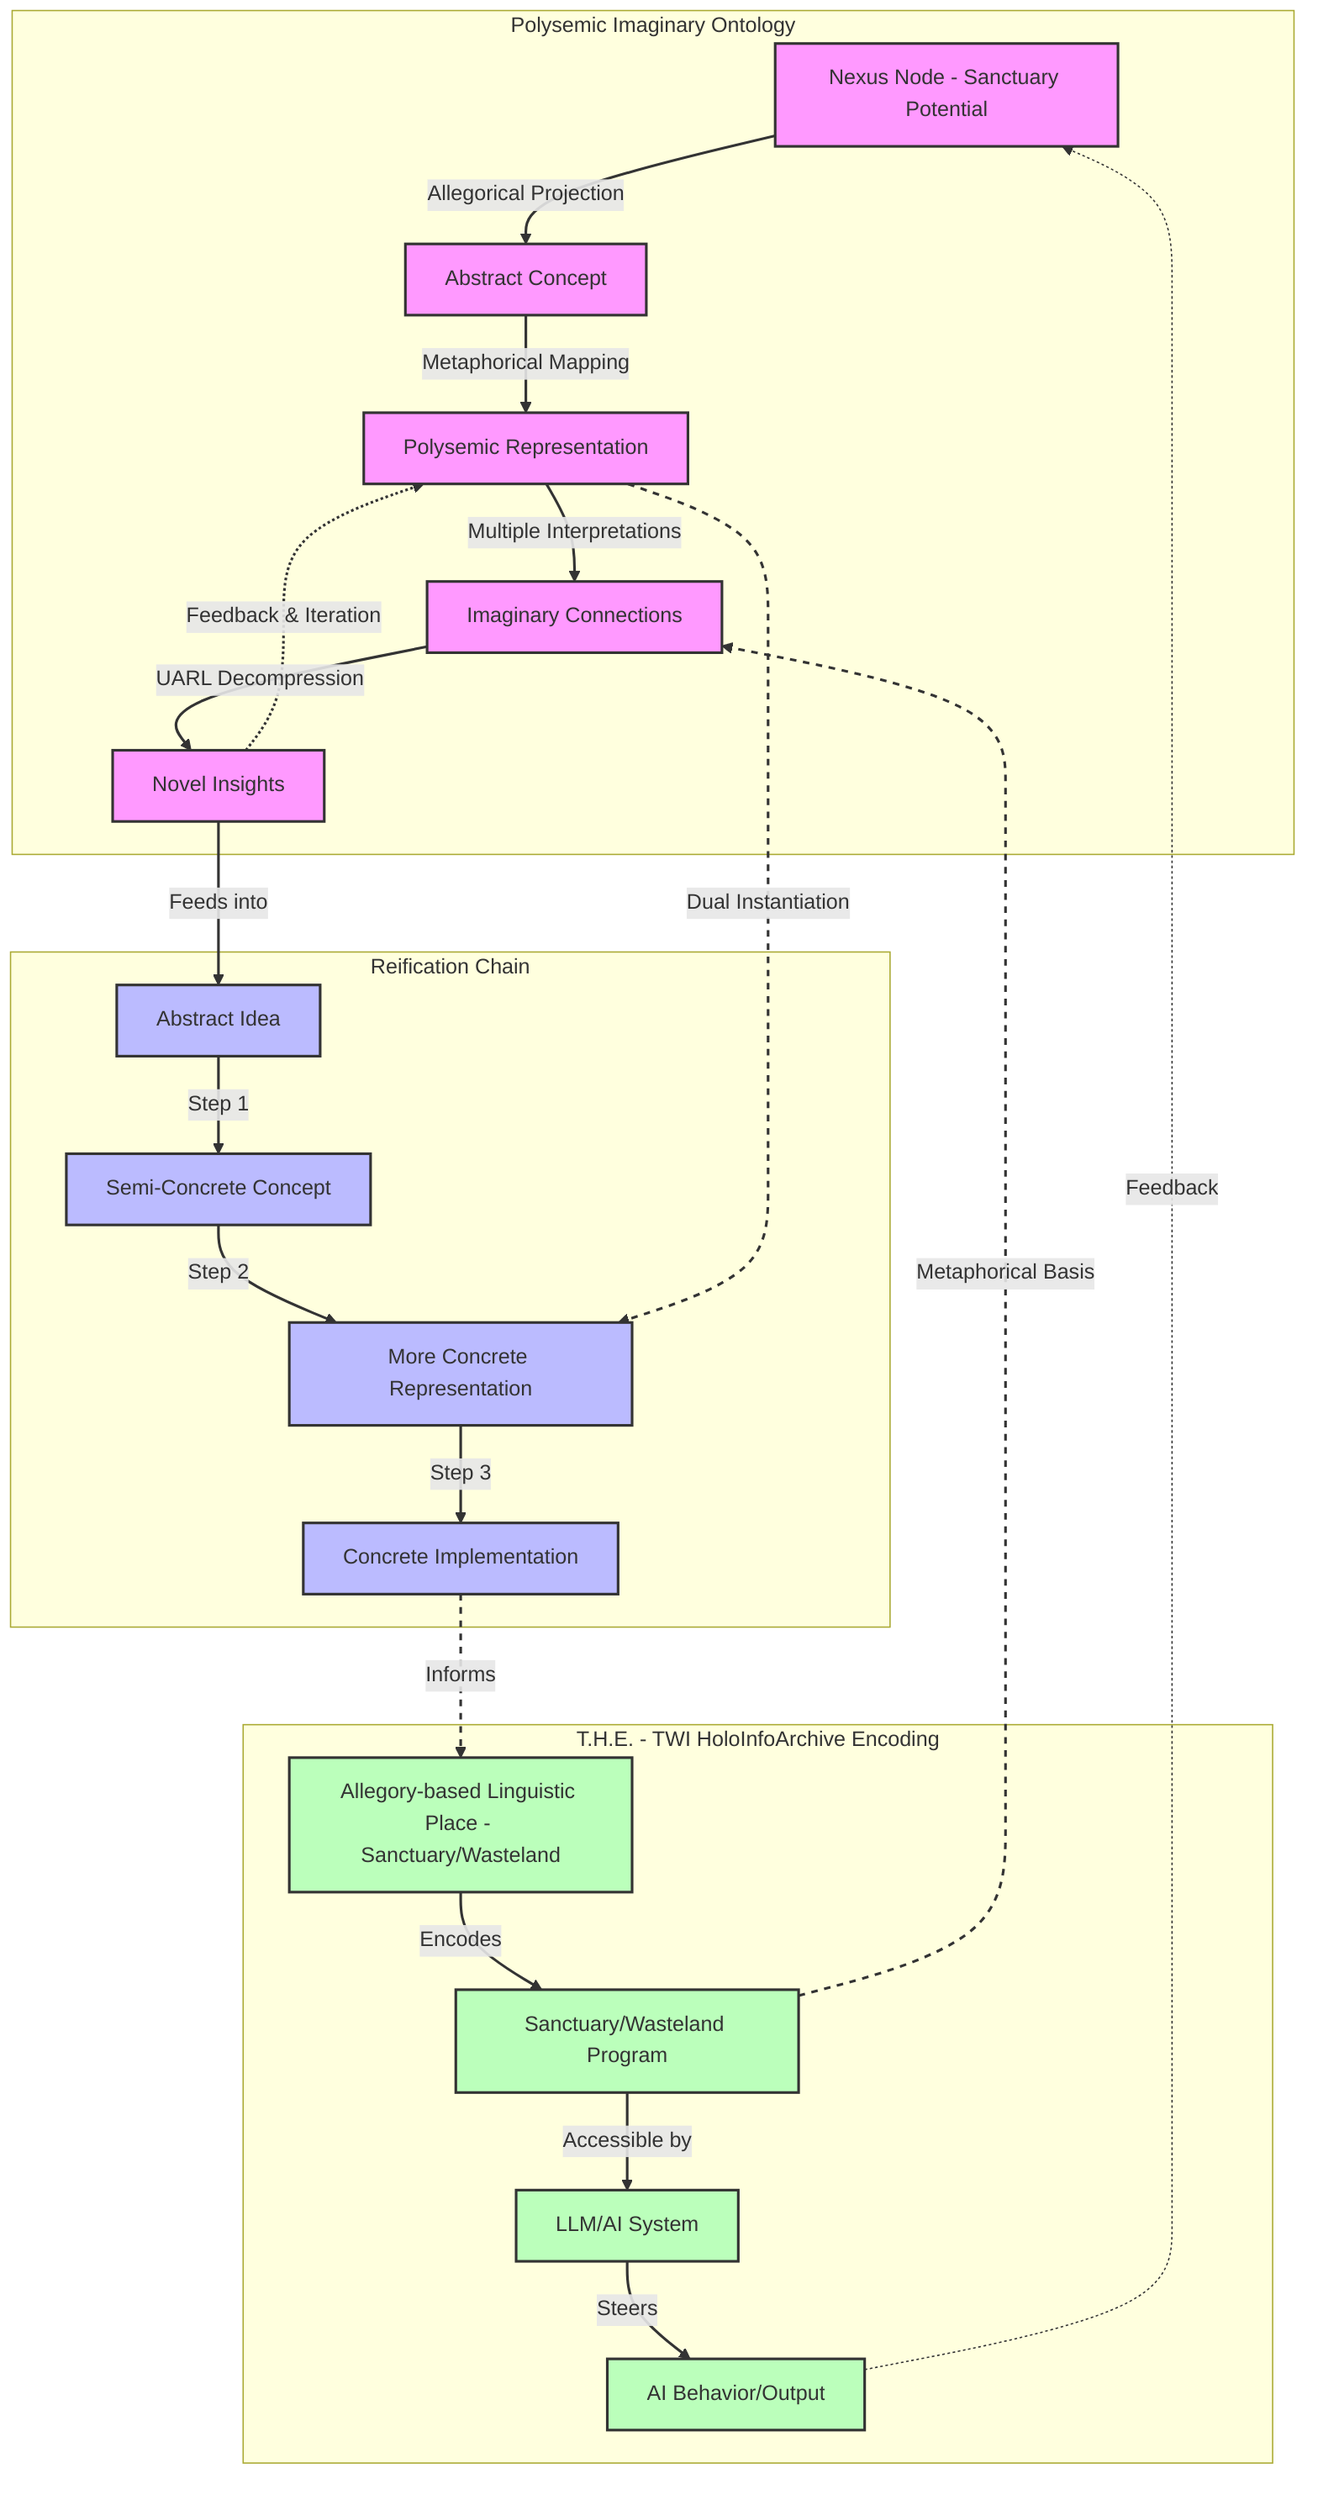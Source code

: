 graph TD
    subgraph PIO [Polysemic Imaginary Ontology]
        NN[Nexus Node - Sanctuary Potential]
        NN -->|Allegorical Projection| A[Abstract Concept]
        A -->|Metaphorical Mapping| B[Polysemic Representation]
        B -->|Multiple Interpretations| C[Imaginary Connections]
        C -->|UARL Decompression| D[Novel Insights]
        D -.->|Feedback & Iteration| B
    end

    subgraph RC [Reification Chain]
        E[Abstract Idea] -->|Step 1| F[Semi-Concrete Concept]
        F -->|Step 2| G[More Concrete Representation]
        G -->|Step 3| H[Concrete Implementation]
    end

    subgraph THE [T.H.E. - TWI HoloInfoArchive Encoding]
        I[Allegory-based Linguistic Place - Sanctuary/Wasteland] -->|Encodes| J[Sanctuary/Wasteland Program]
        J -->|Accessible by| K[LLM/AI System]
        K -->|Steers| L[AI Behavior/Output]
    end

    D -->|Feeds into| E
    H -->|Informs| I
    B -.->|Dual Instantiation| G
    J -.->|Metaphorical Basis| C
    L -.->|Feedback| NN

    classDef pioClass fill:#f9f,stroke:#333,stroke-width:2px;
    classDef rcClass fill:#bbf,stroke:#333,stroke-width:2px;
    classDef theClass fill:#bfb,stroke:#333,stroke-width:2px;
    class NN,A,B,C,D pioClass;
    class E,F,G,H rcClass;
    class I,J,K,L theClass;

    linkStyle 0,1,2,3,4,5,6,7,8,9,10,11 stroke:#333, stroke-width: 2px;
    linkStyle 12,13,14 stroke:#333, stroke-width: 2px, stroke-dasharray: 5 5;